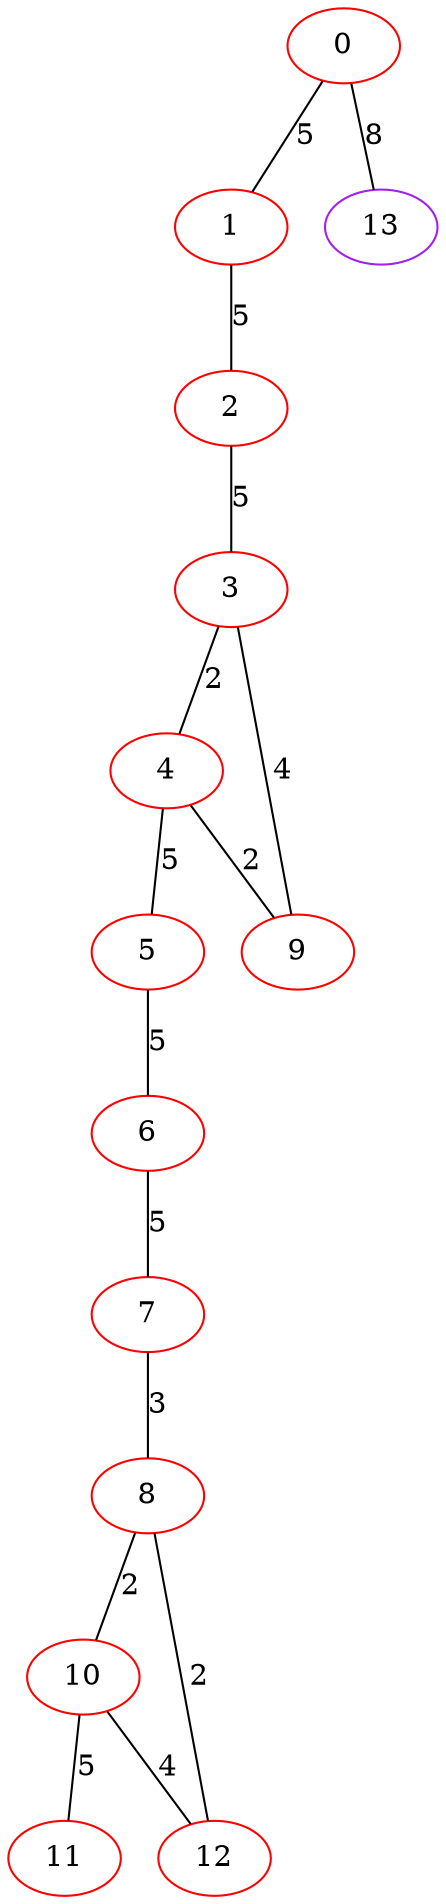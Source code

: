 graph "" {
0 [color=red, weight=1];
1 [color=red, weight=1];
2 [color=red, weight=1];
3 [color=red, weight=1];
4 [color=red, weight=1];
5 [color=red, weight=1];
6 [color=red, weight=1];
7 [color=red, weight=1];
8 [color=red, weight=1];
9 [color=red, weight=1];
10 [color=red, weight=1];
11 [color=red, weight=1];
12 [color=red, weight=1];
13 [color=purple, weight=4];
0 -- 1  [key=0, label=5];
0 -- 13  [key=0, label=8];
1 -- 2  [key=0, label=5];
2 -- 3  [key=0, label=5];
3 -- 9  [key=0, label=4];
3 -- 4  [key=0, label=2];
4 -- 9  [key=0, label=2];
4 -- 5  [key=0, label=5];
5 -- 6  [key=0, label=5];
6 -- 7  [key=0, label=5];
7 -- 8  [key=0, label=3];
8 -- 10  [key=0, label=2];
8 -- 12  [key=0, label=2];
10 -- 11  [key=0, label=5];
10 -- 12  [key=0, label=4];
}
